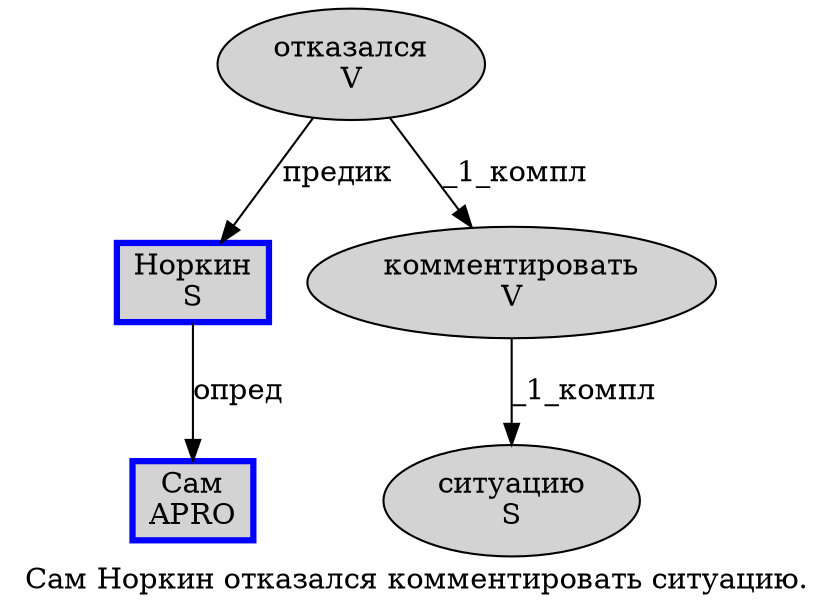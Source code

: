 digraph SENTENCE_157 {
	graph [label="Сам Норкин отказался комментировать ситуацию."]
	node [style=filled]
		0 [label="Сам
APRO" color=blue fillcolor=lightgray penwidth=3 shape=box]
		1 [label="Норкин
S" color=blue fillcolor=lightgray penwidth=3 shape=box]
		2 [label="отказался
V" color="" fillcolor=lightgray penwidth=1 shape=ellipse]
		3 [label="комментировать
V" color="" fillcolor=lightgray penwidth=1 shape=ellipse]
		4 [label="ситуацию
S" color="" fillcolor=lightgray penwidth=1 shape=ellipse]
			2 -> 1 [label="предик"]
			2 -> 3 [label="_1_компл"]
			1 -> 0 [label="опред"]
			3 -> 4 [label="_1_компл"]
}